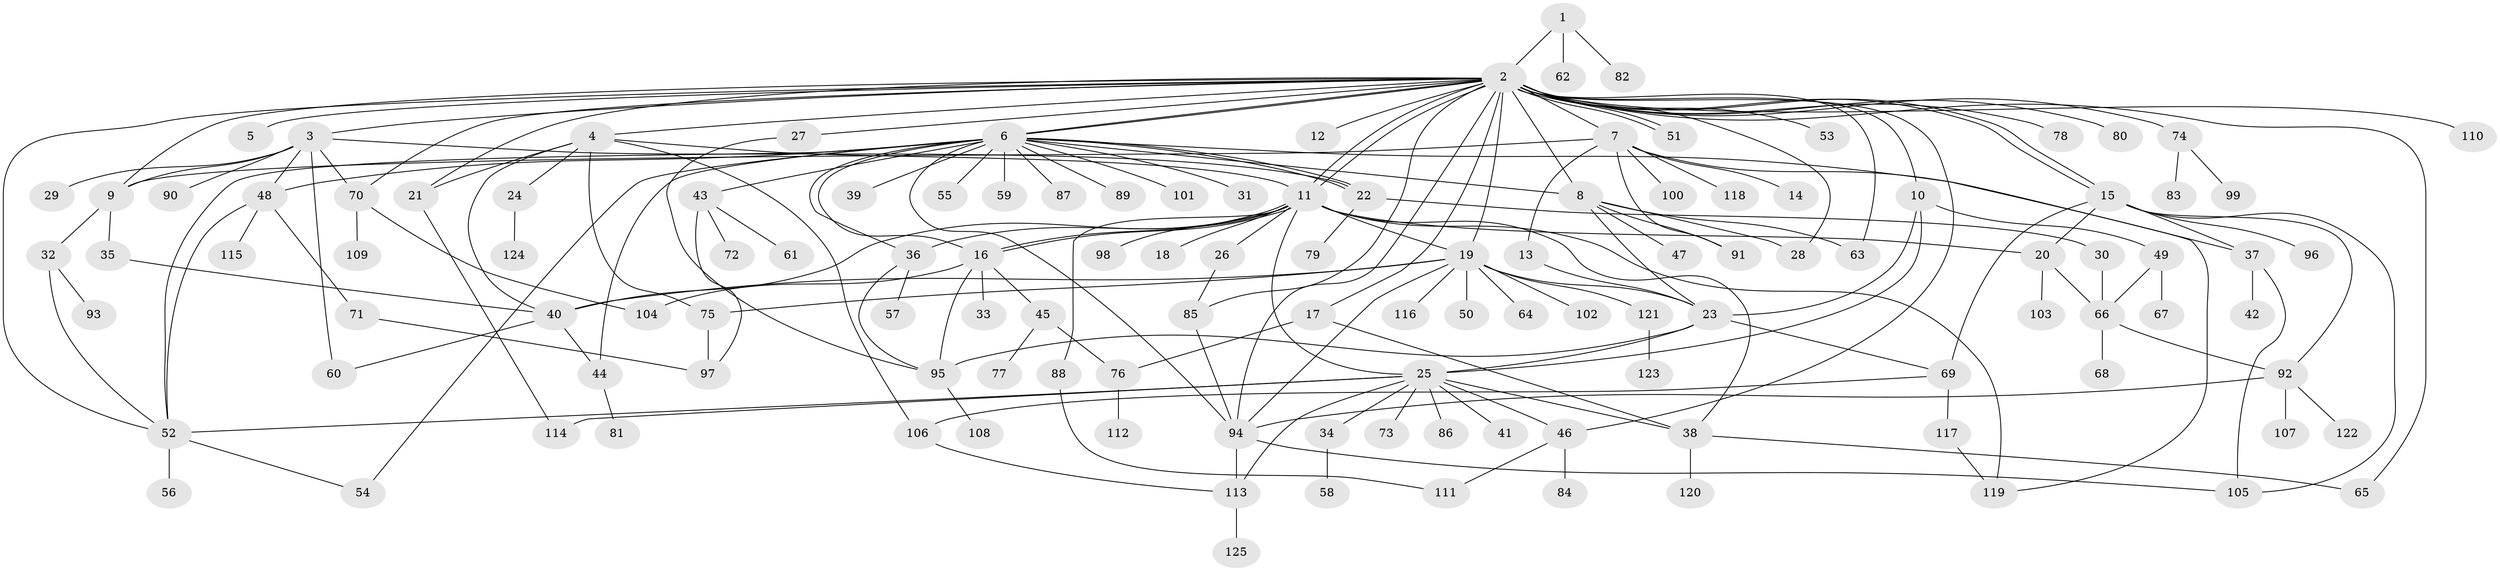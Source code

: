 // Generated by graph-tools (version 1.1) at 2025/11/02/27/25 16:11:14]
// undirected, 125 vertices, 191 edges
graph export_dot {
graph [start="1"]
  node [color=gray90,style=filled];
  1;
  2;
  3;
  4;
  5;
  6;
  7;
  8;
  9;
  10;
  11;
  12;
  13;
  14;
  15;
  16;
  17;
  18;
  19;
  20;
  21;
  22;
  23;
  24;
  25;
  26;
  27;
  28;
  29;
  30;
  31;
  32;
  33;
  34;
  35;
  36;
  37;
  38;
  39;
  40;
  41;
  42;
  43;
  44;
  45;
  46;
  47;
  48;
  49;
  50;
  51;
  52;
  53;
  54;
  55;
  56;
  57;
  58;
  59;
  60;
  61;
  62;
  63;
  64;
  65;
  66;
  67;
  68;
  69;
  70;
  71;
  72;
  73;
  74;
  75;
  76;
  77;
  78;
  79;
  80;
  81;
  82;
  83;
  84;
  85;
  86;
  87;
  88;
  89;
  90;
  91;
  92;
  93;
  94;
  95;
  96;
  97;
  98;
  99;
  100;
  101;
  102;
  103;
  104;
  105;
  106;
  107;
  108;
  109;
  110;
  111;
  112;
  113;
  114;
  115;
  116;
  117;
  118;
  119;
  120;
  121;
  122;
  123;
  124;
  125;
  1 -- 2;
  1 -- 62;
  1 -- 82;
  2 -- 3;
  2 -- 4;
  2 -- 5;
  2 -- 6;
  2 -- 6;
  2 -- 7;
  2 -- 8;
  2 -- 9;
  2 -- 10;
  2 -- 11;
  2 -- 11;
  2 -- 12;
  2 -- 15;
  2 -- 15;
  2 -- 17;
  2 -- 19;
  2 -- 21;
  2 -- 27;
  2 -- 28;
  2 -- 46;
  2 -- 51;
  2 -- 51;
  2 -- 52;
  2 -- 53;
  2 -- 63;
  2 -- 65;
  2 -- 70;
  2 -- 74;
  2 -- 78;
  2 -- 80;
  2 -- 85;
  2 -- 94;
  2 -- 110;
  3 -- 9;
  3 -- 22;
  3 -- 29;
  3 -- 48;
  3 -- 60;
  3 -- 70;
  3 -- 90;
  4 -- 11;
  4 -- 21;
  4 -- 24;
  4 -- 40;
  4 -- 75;
  4 -- 106;
  6 -- 8;
  6 -- 16;
  6 -- 22;
  6 -- 22;
  6 -- 31;
  6 -- 36;
  6 -- 37;
  6 -- 39;
  6 -- 43;
  6 -- 44;
  6 -- 48;
  6 -- 52;
  6 -- 54;
  6 -- 55;
  6 -- 59;
  6 -- 87;
  6 -- 89;
  6 -- 94;
  6 -- 101;
  7 -- 9;
  7 -- 13;
  7 -- 14;
  7 -- 91;
  7 -- 100;
  7 -- 118;
  7 -- 119;
  8 -- 23;
  8 -- 28;
  8 -- 47;
  8 -- 63;
  8 -- 91;
  9 -- 32;
  9 -- 35;
  10 -- 23;
  10 -- 25;
  10 -- 49;
  11 -- 16;
  11 -- 16;
  11 -- 18;
  11 -- 19;
  11 -- 20;
  11 -- 25;
  11 -- 26;
  11 -- 36;
  11 -- 38;
  11 -- 40;
  11 -- 88;
  11 -- 98;
  11 -- 119;
  13 -- 23;
  15 -- 20;
  15 -- 37;
  15 -- 69;
  15 -- 92;
  15 -- 96;
  15 -- 105;
  16 -- 33;
  16 -- 45;
  16 -- 95;
  16 -- 104;
  17 -- 38;
  17 -- 76;
  19 -- 23;
  19 -- 40;
  19 -- 50;
  19 -- 64;
  19 -- 75;
  19 -- 94;
  19 -- 102;
  19 -- 116;
  19 -- 121;
  20 -- 66;
  20 -- 103;
  21 -- 114;
  22 -- 30;
  22 -- 79;
  23 -- 25;
  23 -- 69;
  23 -- 95;
  24 -- 124;
  25 -- 34;
  25 -- 38;
  25 -- 41;
  25 -- 46;
  25 -- 52;
  25 -- 73;
  25 -- 86;
  25 -- 113;
  25 -- 114;
  26 -- 85;
  27 -- 95;
  30 -- 66;
  32 -- 52;
  32 -- 93;
  34 -- 58;
  35 -- 40;
  36 -- 57;
  36 -- 95;
  37 -- 42;
  37 -- 105;
  38 -- 65;
  38 -- 120;
  40 -- 44;
  40 -- 60;
  43 -- 61;
  43 -- 72;
  43 -- 97;
  44 -- 81;
  45 -- 76;
  45 -- 77;
  46 -- 84;
  46 -- 111;
  48 -- 52;
  48 -- 71;
  48 -- 115;
  49 -- 66;
  49 -- 67;
  52 -- 54;
  52 -- 56;
  66 -- 68;
  66 -- 92;
  69 -- 106;
  69 -- 117;
  70 -- 104;
  70 -- 109;
  71 -- 97;
  74 -- 83;
  74 -- 99;
  75 -- 97;
  76 -- 112;
  85 -- 94;
  88 -- 111;
  92 -- 94;
  92 -- 107;
  92 -- 122;
  94 -- 105;
  94 -- 113;
  95 -- 108;
  106 -- 113;
  113 -- 125;
  117 -- 119;
  121 -- 123;
}
